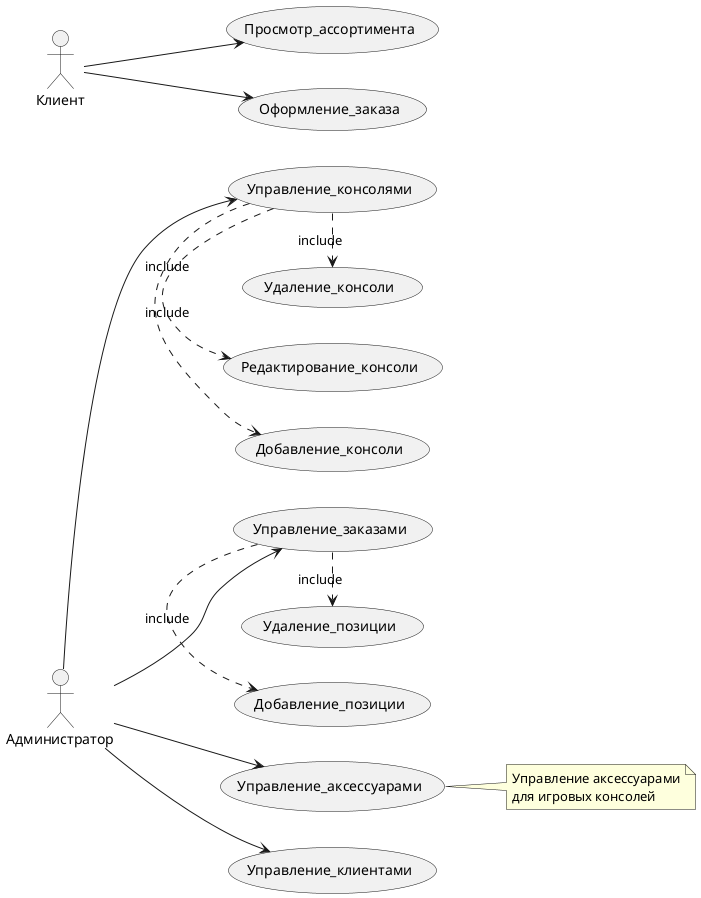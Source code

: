 @startuml
left to right direction
actor "Администратор" as A
actor "Клиент" as C

A --> (Управление_консолями)
A --> (Управление_аксессуарами)
A --> (Управление_клиентами)
A --> (Управление_заказами)

C --> (Просмотр_ассортимента)
C --> (Оформление_заказа)

(Управление_консолями) .> (Добавление_консоли) : include
(Управление_консолями) .> (Редактирование_консоли) : include
(Управление_консолями) .> (Удаление_консоли) : include

(Управление_заказами) .> (Добавление_позиции) : include
(Управление_заказами) .> (Удаление_позиции) : include

note right of (Управление_аксессуарами)
  Управление аксессуарами
  для игровых консолей
end note
@enduml